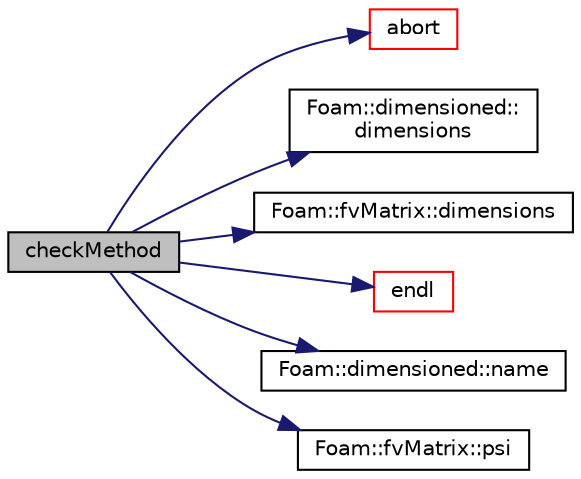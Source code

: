 digraph "checkMethod"
{
  bgcolor="transparent";
  edge [fontname="Helvetica",fontsize="10",labelfontname="Helvetica",labelfontsize="10"];
  node [fontname="Helvetica",fontsize="10",shape=record];
  rankdir="LR";
  Node1 [label="checkMethod",height=0.2,width=0.4,color="black", fillcolor="grey75", style="filled", fontcolor="black"];
  Node1 -> Node2 [color="midnightblue",fontsize="10",style="solid",fontname="Helvetica"];
  Node2 [label="abort",height=0.2,width=0.4,color="red",URL="$a10675.html#a447107a607d03e417307c203fa5fb44b"];
  Node1 -> Node3 [color="midnightblue",fontsize="10",style="solid",fontname="Helvetica"];
  Node3 [label="Foam::dimensioned::\ldimensions",height=0.2,width=0.4,color="black",URL="$a00526.html#a6098093e7de06370342a85cfae8b31f5",tooltip="Return const reference to dimensions. "];
  Node1 -> Node4 [color="midnightblue",fontsize="10",style="solid",fontname="Helvetica"];
  Node4 [label="Foam::fvMatrix::dimensions",height=0.2,width=0.4,color="black",URL="$a00867.html#a05cb9bdb503035d8ab9d5971af03deb1"];
  Node1 -> Node5 [color="midnightblue",fontsize="10",style="solid",fontname="Helvetica"];
  Node5 [label="endl",height=0.2,width=0.4,color="red",URL="$a10675.html#a2db8fe02a0d3909e9351bb4275b23ce4",tooltip="Add newline and flush stream. "];
  Node1 -> Node6 [color="midnightblue",fontsize="10",style="solid",fontname="Helvetica"];
  Node6 [label="Foam::dimensioned::name",height=0.2,width=0.4,color="black",URL="$a00526.html#a6d60057c26042eaf7fa1b3b6fb07b582",tooltip="Return const reference to name. "];
  Node1 -> Node7 [color="midnightblue",fontsize="10",style="solid",fontname="Helvetica"];
  Node7 [label="Foam::fvMatrix::psi",height=0.2,width=0.4,color="black",URL="$a00867.html#a57bd59e9c54833774641fd197eb3964a"];
}
